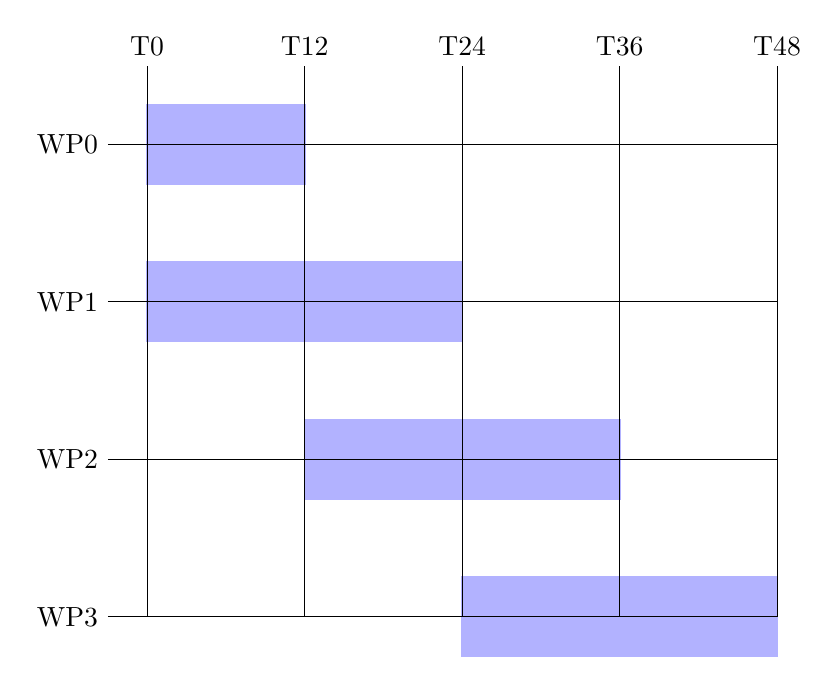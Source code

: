 \begin{tikzpicture} 

\node[above] at (0,7) {T0};
\node[above] at (2,7) {T12};
\node[above] at (4,7) {T24};
\node[above] at (6,7) {T36};
\node[above] at (8,7) {T48};   

\node[left] at (-0.5,6) {WP0}; 
\node[left] at (-0.5,4) {WP1}; 
\node[left] at (-0.5,2) {WP2}; 
\node[left] at (-0.5,0) {WP3}; 

\draw[draw,fill,thick,color=blue!30!white] (0,5.5) rectangle (2,6.5) {};
\draw[draw,fill,thick,color=blue!30!white] (0,3.5) rectangle (4,4.5) {};
\draw[draw,fill,thick,color=blue!30!white] (2,1.5) rectangle (6,2.5) {};
\draw[draw,fill,thick,color=blue!30!white] (4,-0.5) rectangle (8,0.5) {};

\draw (-0.5,0) grid[step=2] (8,7);

\end{tikzpicture}
